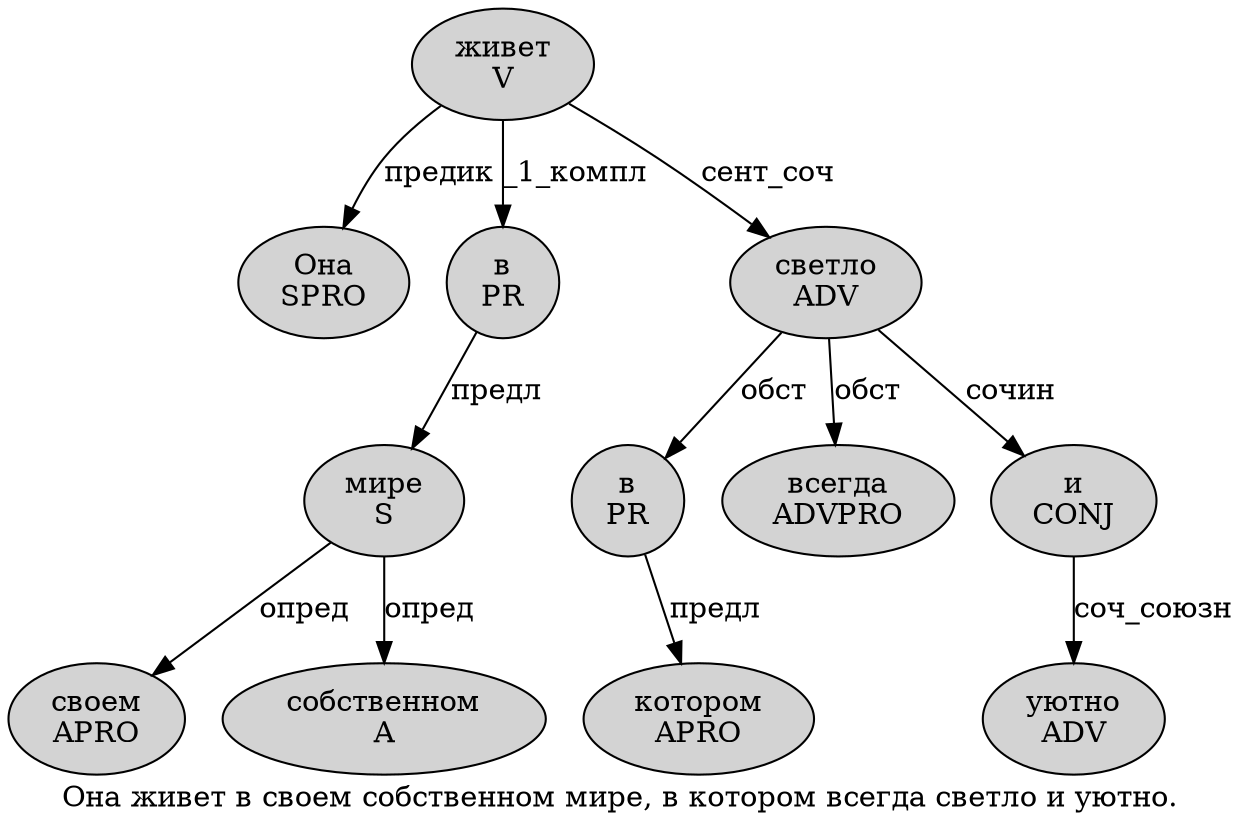digraph SENTENCE_1620 {
	graph [label="Она живет в своем собственном мире, в котором всегда светло и уютно."]
	node [style=filled]
		0 [label="Она
SPRO" color="" fillcolor=lightgray penwidth=1 shape=ellipse]
		1 [label="живет
V" color="" fillcolor=lightgray penwidth=1 shape=ellipse]
		2 [label="в
PR" color="" fillcolor=lightgray penwidth=1 shape=ellipse]
		3 [label="своем
APRO" color="" fillcolor=lightgray penwidth=1 shape=ellipse]
		4 [label="собственном
A" color="" fillcolor=lightgray penwidth=1 shape=ellipse]
		5 [label="мире
S" color="" fillcolor=lightgray penwidth=1 shape=ellipse]
		7 [label="в
PR" color="" fillcolor=lightgray penwidth=1 shape=ellipse]
		8 [label="котором
APRO" color="" fillcolor=lightgray penwidth=1 shape=ellipse]
		9 [label="всегда
ADVPRO" color="" fillcolor=lightgray penwidth=1 shape=ellipse]
		10 [label="светло
ADV" color="" fillcolor=lightgray penwidth=1 shape=ellipse]
		11 [label="и
CONJ" color="" fillcolor=lightgray penwidth=1 shape=ellipse]
		12 [label="уютно
ADV" color="" fillcolor=lightgray penwidth=1 shape=ellipse]
			1 -> 0 [label="предик"]
			1 -> 2 [label="_1_компл"]
			1 -> 10 [label="сент_соч"]
			2 -> 5 [label="предл"]
			11 -> 12 [label="соч_союзн"]
			5 -> 3 [label="опред"]
			5 -> 4 [label="опред"]
			10 -> 7 [label="обст"]
			10 -> 9 [label="обст"]
			10 -> 11 [label="сочин"]
			7 -> 8 [label="предл"]
}